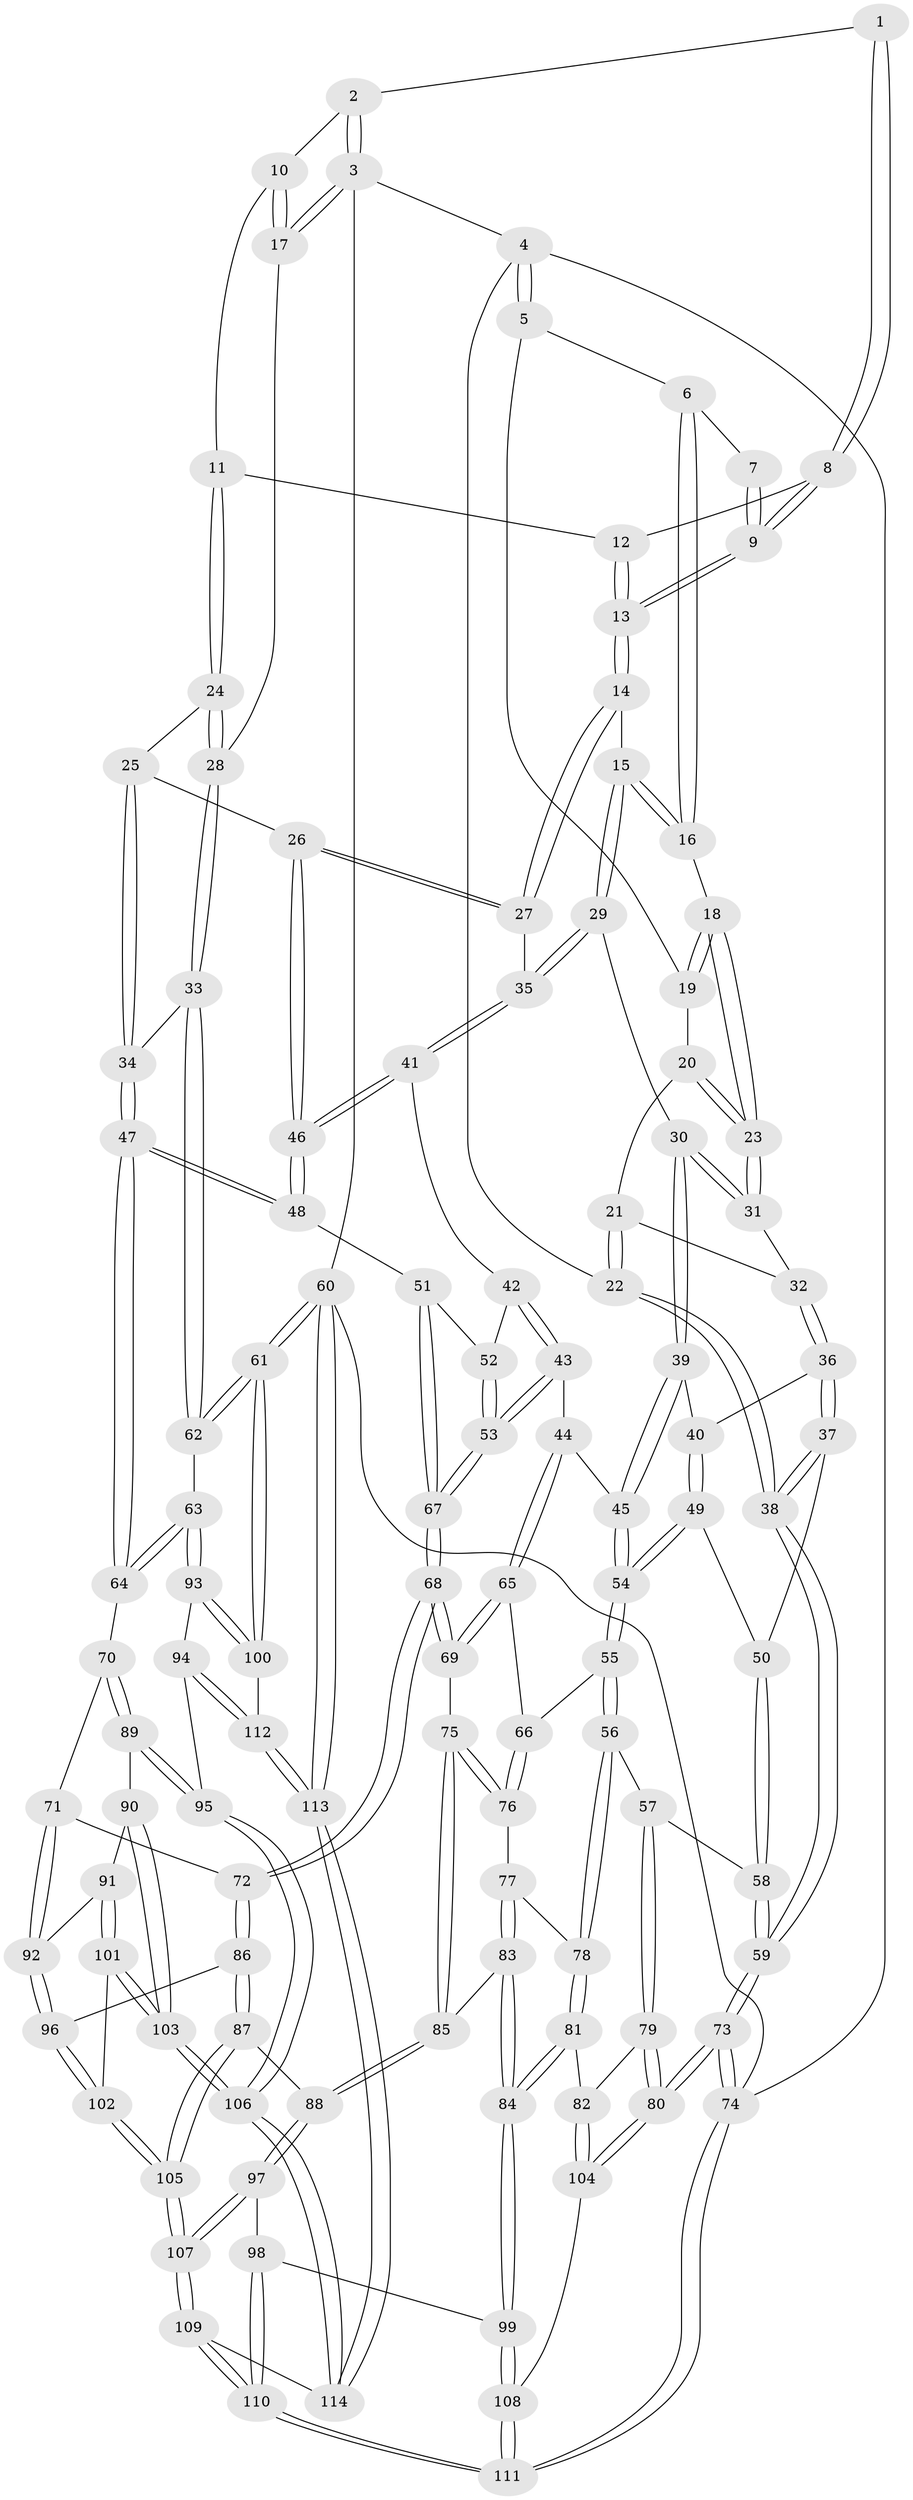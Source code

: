 // Generated by graph-tools (version 1.1) at 2025/16/03/09/25 04:16:55]
// undirected, 114 vertices, 282 edges
graph export_dot {
graph [start="1"]
  node [color=gray90,style=filled];
  1 [pos="+0.6890061614660087+0"];
  2 [pos="+0.8943457982325348+0"];
  3 [pos="+1+0"];
  4 [pos="+0+0"];
  5 [pos="+0.05724708504917599+0"];
  6 [pos="+0.23199830529148735+0"];
  7 [pos="+0.5037389595705184+0"];
  8 [pos="+0.678520292612707+0"];
  9 [pos="+0.5355504342852394+0.09496797386732465"];
  10 [pos="+0.8182894591461233+0.04396001136479871"];
  11 [pos="+0.7860222925807568+0.10276494542799691"];
  12 [pos="+0.7001781673438716+0.09253803945713594"];
  13 [pos="+0.5322391196580513+0.1872858573861602"];
  14 [pos="+0.5322038470827211+0.18734420514908823"];
  15 [pos="+0.5152003297548333+0.1900551414695104"];
  16 [pos="+0.3569327098993658+0.09629578062665715"];
  17 [pos="+1+0.14716092890414592"];
  18 [pos="+0.27219055639547224+0.16620101290690284"];
  19 [pos="+0.16448341340393108+0.06287258466695035"];
  20 [pos="+0.16441680865659486+0.15941528291963872"];
  21 [pos="+0.0660540214316796+0.19692977232107908"];
  22 [pos="+0+0"];
  23 [pos="+0.2393325444909731+0.22118463741008412"];
  24 [pos="+0.8452561834166132+0.201542697709722"];
  25 [pos="+0.7667459369299303+0.2691219276122533"];
  26 [pos="+0.661068583749613+0.3236292759156231"];
  27 [pos="+0.5895841668804713+0.25438288473034154"];
  28 [pos="+1+0.2712944218105724"];
  29 [pos="+0.4419983589907923+0.26615728096706387"];
  30 [pos="+0.33768010259580244+0.33897658224076593"];
  31 [pos="+0.23831549498359297+0.24826347236887558"];
  32 [pos="+0.12689767085650103+0.29627158116370095"];
  33 [pos="+1+0.2719983867000083"];
  34 [pos="+0.9002776713423863+0.4272912579205747"];
  35 [pos="+0.4906457729441908+0.4216091699902164"];
  36 [pos="+0.11462061237827302+0.32745758619142934"];
  37 [pos="+0+0.42787025028074716"];
  38 [pos="+0+0.4692963986989626"];
  39 [pos="+0.32338040678068264+0.41409844288659564"];
  40 [pos="+0.2344215288608157+0.42743300792416866"];
  41 [pos="+0.49073008401287577+0.4469538750315386"];
  42 [pos="+0.489654702550394+0.4483058881562784"];
  43 [pos="+0.3964180349468458+0.5058137808301458"];
  44 [pos="+0.3787551602165712+0.4993871512202385"];
  45 [pos="+0.3647407567559784+0.4868830041662846"];
  46 [pos="+0.668773710946615+0.38266450769398086"];
  47 [pos="+0.7685539709661332+0.5309231887357632"];
  48 [pos="+0.7206675549245932+0.49699376803239204"];
  49 [pos="+0.17198418761310694+0.48389171628592514"];
  50 [pos="+0.11541024859863194+0.47997104109427086"];
  51 [pos="+0.656311591427063+0.5211614050638618"];
  52 [pos="+0.5566257677555003+0.4993061125219007"];
  53 [pos="+0.4515002673955275+0.5745988872031234"];
  54 [pos="+0.20351739718259962+0.5837544005268857"];
  55 [pos="+0.19404056698570657+0.6153938749557094"];
  56 [pos="+0.16260819677124091+0.6430335168568252"];
  57 [pos="+0.14146771344145714+0.6468077341243343"];
  58 [pos="+0.11820780273702776+0.6321242215248938"];
  59 [pos="+0+0.5283489713291537"];
  60 [pos="+1+1"];
  61 [pos="+1+0.8487945563531452"];
  62 [pos="+1+0.610515568484938"];
  63 [pos="+0.8610219491884117+0.6575158435122915"];
  64 [pos="+0.7940319967019182+0.621840989195649"];
  65 [pos="+0.3107648768109844+0.6346475564063405"];
  66 [pos="+0.22809204290786747+0.6239353174546962"];
  67 [pos="+0.4907696953875809+0.6389912595936482"];
  68 [pos="+0.49103851447142+0.6542526032217258"];
  69 [pos="+0.33375409019089836+0.6927510239116815"];
  70 [pos="+0.7662143121681431+0.6530445488815302"];
  71 [pos="+0.6493749658934476+0.6992824513739867"];
  72 [pos="+0.5080571071498603+0.6911232254736346"];
  73 [pos="+0+0.8965222904174254"];
  74 [pos="+0+1"];
  75 [pos="+0.32629352404413065+0.7083054353137151"];
  76 [pos="+0.2901372701108826+0.7186690797469422"];
  77 [pos="+0.2828177059858652+0.7219318653242667"];
  78 [pos="+0.2164605987532745+0.7135142490985147"];
  79 [pos="+0.13369463906371984+0.6642975804121134"];
  80 [pos="+0+0.8548301293486573"];
  81 [pos="+0.19272290681815246+0.8410499587075093"];
  82 [pos="+0.12539239792930099+0.817761045532236"];
  83 [pos="+0.26253923604315893+0.794164741656751"];
  84 [pos="+0.20645900744930323+0.8528804362998094"];
  85 [pos="+0.3568968815175439+0.7820545196057948"];
  86 [pos="+0.4917935748103894+0.7904220455959359"];
  87 [pos="+0.46506712379790754+0.8181598164945019"];
  88 [pos="+0.3767456712977226+0.8049959965486871"];
  89 [pos="+0.7324609043309844+0.829942766805626"];
  90 [pos="+0.7129772615300356+0.8342453106357075"];
  91 [pos="+0.6779735029520141+0.8331525000876708"];
  92 [pos="+0.632759818516281+0.8154304186356269"];
  93 [pos="+0.9001772866015935+0.7913911025609621"];
  94 [pos="+0.8454082023531577+0.8894646223203891"];
  95 [pos="+0.7932192078315846+0.8932527774154068"];
  96 [pos="+0.5838790847119253+0.8286584171337641"];
  97 [pos="+0.2844726680586674+0.8926301290571464"];
  98 [pos="+0.2803283248183769+0.8924191501114118"];
  99 [pos="+0.21837904301051617+0.875390250884376"];
  100 [pos="+1+0.8554910386138498"];
  101 [pos="+0.6218512274090531+0.9352290058135618"];
  102 [pos="+0.5992230390982014+0.9006202533923572"];
  103 [pos="+0.6397154627888674+0.998717612911882"];
  104 [pos="+0.03657977691361914+0.8340611477434169"];
  105 [pos="+0.4607138276917289+0.9149045855209317"];
  106 [pos="+0.6530528525816061+1"];
  107 [pos="+0.43918541525344446+1"];
  108 [pos="+0.17148260682552316+0.9704177958003709"];
  109 [pos="+0.4839917277640069+1"];
  110 [pos="+0.2502567248135896+1"];
  111 [pos="+0.0010843249641618751+1"];
  112 [pos="+0.903973715330148+0.9540534261277757"];
  113 [pos="+0.9482864348247951+1"];
  114 [pos="+0.6221865256364709+1"];
  1 -- 2;
  1 -- 8;
  1 -- 8;
  2 -- 3;
  2 -- 3;
  2 -- 10;
  3 -- 4;
  3 -- 17;
  3 -- 17;
  3 -- 60;
  4 -- 5;
  4 -- 5;
  4 -- 22;
  4 -- 74;
  5 -- 6;
  5 -- 19;
  6 -- 7;
  6 -- 16;
  6 -- 16;
  7 -- 9;
  7 -- 9;
  8 -- 9;
  8 -- 9;
  8 -- 12;
  9 -- 13;
  9 -- 13;
  10 -- 11;
  10 -- 17;
  10 -- 17;
  11 -- 12;
  11 -- 24;
  11 -- 24;
  12 -- 13;
  12 -- 13;
  13 -- 14;
  13 -- 14;
  14 -- 15;
  14 -- 27;
  14 -- 27;
  15 -- 16;
  15 -- 16;
  15 -- 29;
  15 -- 29;
  16 -- 18;
  17 -- 28;
  18 -- 19;
  18 -- 19;
  18 -- 23;
  18 -- 23;
  19 -- 20;
  20 -- 21;
  20 -- 23;
  20 -- 23;
  21 -- 22;
  21 -- 22;
  21 -- 32;
  22 -- 38;
  22 -- 38;
  23 -- 31;
  23 -- 31;
  24 -- 25;
  24 -- 28;
  24 -- 28;
  25 -- 26;
  25 -- 34;
  25 -- 34;
  26 -- 27;
  26 -- 27;
  26 -- 46;
  26 -- 46;
  27 -- 35;
  28 -- 33;
  28 -- 33;
  29 -- 30;
  29 -- 35;
  29 -- 35;
  30 -- 31;
  30 -- 31;
  30 -- 39;
  30 -- 39;
  31 -- 32;
  32 -- 36;
  32 -- 36;
  33 -- 34;
  33 -- 62;
  33 -- 62;
  34 -- 47;
  34 -- 47;
  35 -- 41;
  35 -- 41;
  36 -- 37;
  36 -- 37;
  36 -- 40;
  37 -- 38;
  37 -- 38;
  37 -- 50;
  38 -- 59;
  38 -- 59;
  39 -- 40;
  39 -- 45;
  39 -- 45;
  40 -- 49;
  40 -- 49;
  41 -- 42;
  41 -- 46;
  41 -- 46;
  42 -- 43;
  42 -- 43;
  42 -- 52;
  43 -- 44;
  43 -- 53;
  43 -- 53;
  44 -- 45;
  44 -- 65;
  44 -- 65;
  45 -- 54;
  45 -- 54;
  46 -- 48;
  46 -- 48;
  47 -- 48;
  47 -- 48;
  47 -- 64;
  47 -- 64;
  48 -- 51;
  49 -- 50;
  49 -- 54;
  49 -- 54;
  50 -- 58;
  50 -- 58;
  51 -- 52;
  51 -- 67;
  51 -- 67;
  52 -- 53;
  52 -- 53;
  53 -- 67;
  53 -- 67;
  54 -- 55;
  54 -- 55;
  55 -- 56;
  55 -- 56;
  55 -- 66;
  56 -- 57;
  56 -- 78;
  56 -- 78;
  57 -- 58;
  57 -- 79;
  57 -- 79;
  58 -- 59;
  58 -- 59;
  59 -- 73;
  59 -- 73;
  60 -- 61;
  60 -- 61;
  60 -- 113;
  60 -- 113;
  60 -- 74;
  61 -- 62;
  61 -- 62;
  61 -- 100;
  61 -- 100;
  62 -- 63;
  63 -- 64;
  63 -- 64;
  63 -- 93;
  63 -- 93;
  64 -- 70;
  65 -- 66;
  65 -- 69;
  65 -- 69;
  66 -- 76;
  66 -- 76;
  67 -- 68;
  67 -- 68;
  68 -- 69;
  68 -- 69;
  68 -- 72;
  68 -- 72;
  69 -- 75;
  70 -- 71;
  70 -- 89;
  70 -- 89;
  71 -- 72;
  71 -- 92;
  71 -- 92;
  72 -- 86;
  72 -- 86;
  73 -- 74;
  73 -- 74;
  73 -- 80;
  73 -- 80;
  74 -- 111;
  74 -- 111;
  75 -- 76;
  75 -- 76;
  75 -- 85;
  75 -- 85;
  76 -- 77;
  77 -- 78;
  77 -- 83;
  77 -- 83;
  78 -- 81;
  78 -- 81;
  79 -- 80;
  79 -- 80;
  79 -- 82;
  80 -- 104;
  80 -- 104;
  81 -- 82;
  81 -- 84;
  81 -- 84;
  82 -- 104;
  82 -- 104;
  83 -- 84;
  83 -- 84;
  83 -- 85;
  84 -- 99;
  84 -- 99;
  85 -- 88;
  85 -- 88;
  86 -- 87;
  86 -- 87;
  86 -- 96;
  87 -- 88;
  87 -- 105;
  87 -- 105;
  88 -- 97;
  88 -- 97;
  89 -- 90;
  89 -- 95;
  89 -- 95;
  90 -- 91;
  90 -- 103;
  90 -- 103;
  91 -- 92;
  91 -- 101;
  91 -- 101;
  92 -- 96;
  92 -- 96;
  93 -- 94;
  93 -- 100;
  93 -- 100;
  94 -- 95;
  94 -- 112;
  94 -- 112;
  95 -- 106;
  95 -- 106;
  96 -- 102;
  96 -- 102;
  97 -- 98;
  97 -- 107;
  97 -- 107;
  98 -- 99;
  98 -- 110;
  98 -- 110;
  99 -- 108;
  99 -- 108;
  100 -- 112;
  101 -- 102;
  101 -- 103;
  101 -- 103;
  102 -- 105;
  102 -- 105;
  103 -- 106;
  103 -- 106;
  104 -- 108;
  105 -- 107;
  105 -- 107;
  106 -- 114;
  106 -- 114;
  107 -- 109;
  107 -- 109;
  108 -- 111;
  108 -- 111;
  109 -- 110;
  109 -- 110;
  109 -- 114;
  110 -- 111;
  110 -- 111;
  112 -- 113;
  112 -- 113;
  113 -- 114;
  113 -- 114;
}
